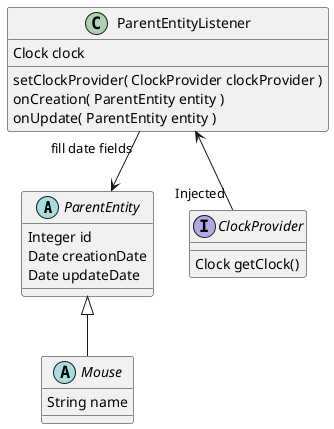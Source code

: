 @startuml
'https://plantuml.com/class-diagram


abstract class ParentEntity {
    Integer id
    Date creationDate
    Date updateDate
}

abstract class Mouse {
    String name

}

ParentEntity <|-- Mouse


class ParentEntityListener {
    Clock clock

    setClockProvider( ClockProvider clockProvider )
    onCreation( ParentEntity entity )
    onUpdate( ParentEntity entity )
}


interface ClockProvider {
    Clock getClock()
}

ParentEntityListener "fill date fields" --> ParentEntity
ParentEntityListener <-- "Injected" ClockProvider


@enduml